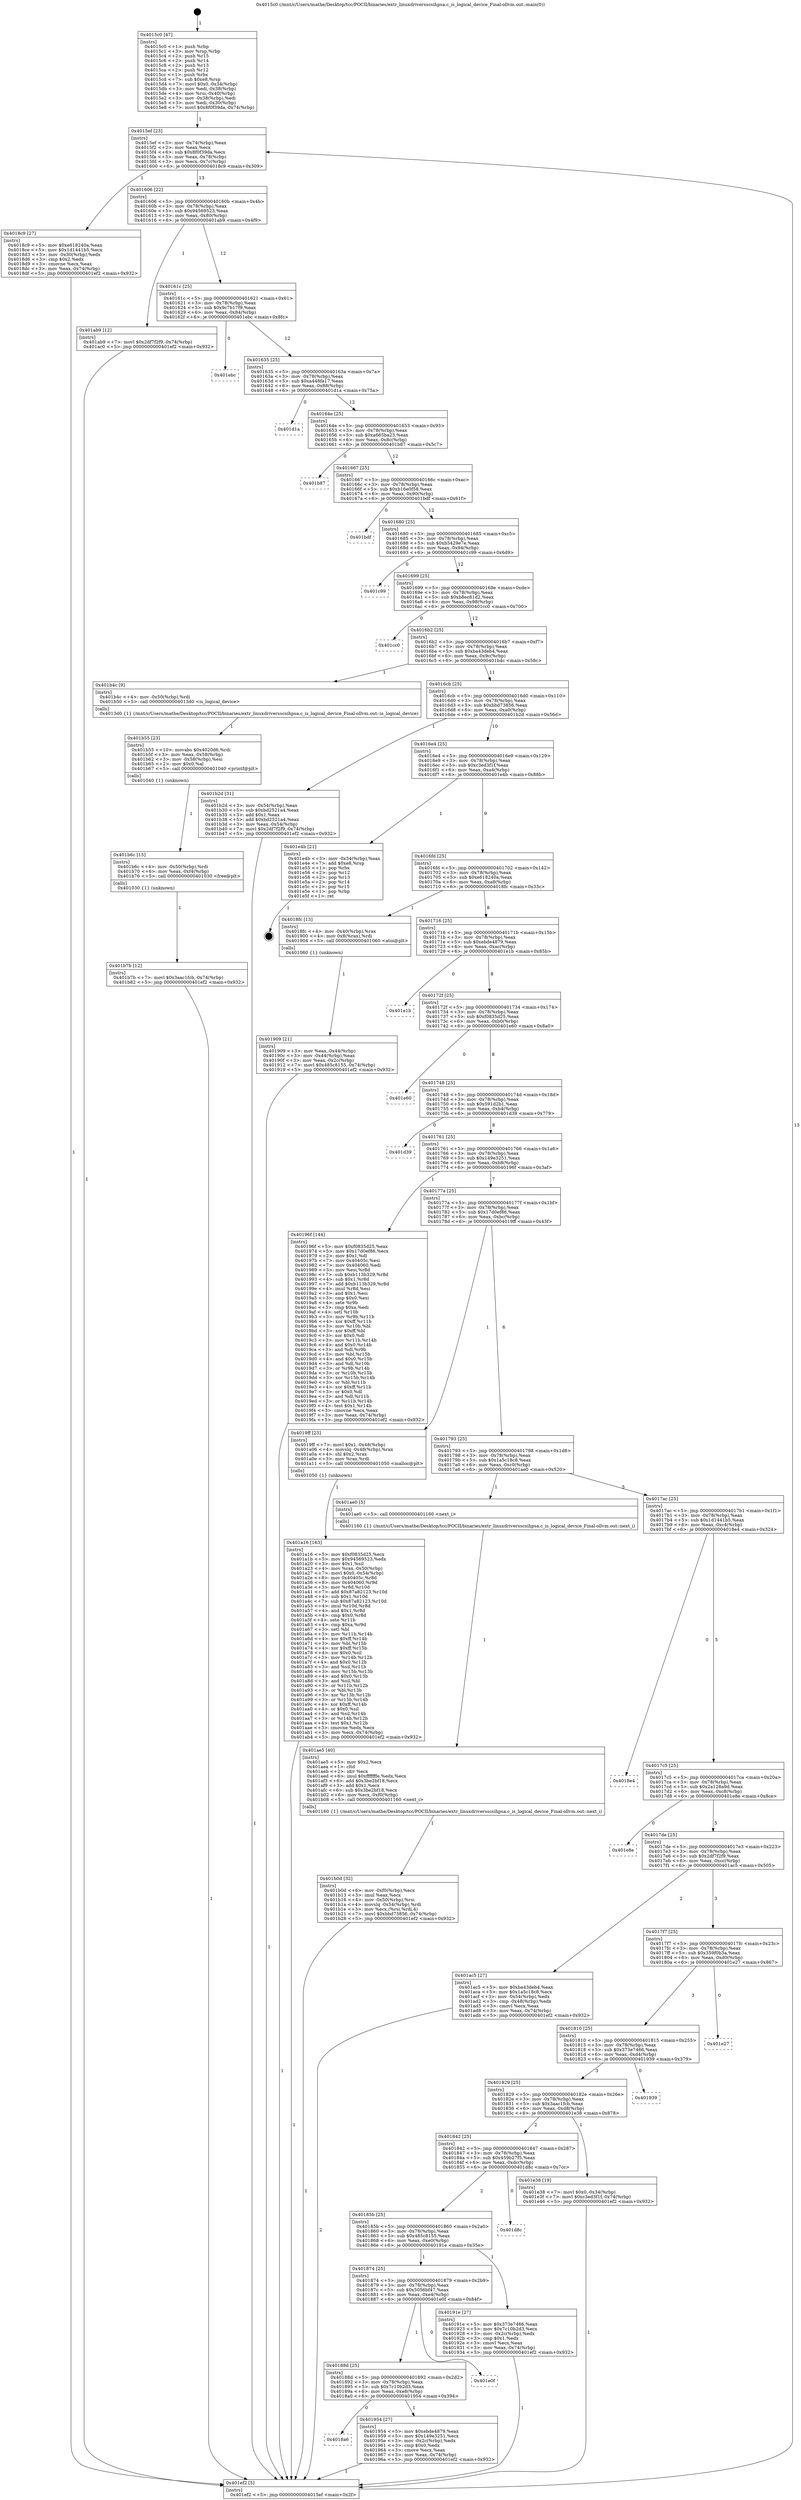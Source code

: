 digraph "0x4015c0" {
  label = "0x4015c0 (/mnt/c/Users/mathe/Desktop/tcc/POCII/binaries/extr_linuxdriversscsihpsa.c_is_logical_device_Final-ollvm.out::main(0))"
  labelloc = "t"
  node[shape=record]

  Entry [label="",width=0.3,height=0.3,shape=circle,fillcolor=black,style=filled]
  "0x4015ef" [label="{
     0x4015ef [23]\l
     | [instrs]\l
     &nbsp;&nbsp;0x4015ef \<+3\>: mov -0x74(%rbp),%eax\l
     &nbsp;&nbsp;0x4015f2 \<+2\>: mov %eax,%ecx\l
     &nbsp;&nbsp;0x4015f4 \<+6\>: sub $0x8f0f39da,%ecx\l
     &nbsp;&nbsp;0x4015fa \<+3\>: mov %eax,-0x78(%rbp)\l
     &nbsp;&nbsp;0x4015fd \<+3\>: mov %ecx,-0x7c(%rbp)\l
     &nbsp;&nbsp;0x401600 \<+6\>: je 00000000004018c9 \<main+0x309\>\l
  }"]
  "0x4018c9" [label="{
     0x4018c9 [27]\l
     | [instrs]\l
     &nbsp;&nbsp;0x4018c9 \<+5\>: mov $0xe618240a,%eax\l
     &nbsp;&nbsp;0x4018ce \<+5\>: mov $0x1d1441b5,%ecx\l
     &nbsp;&nbsp;0x4018d3 \<+3\>: mov -0x30(%rbp),%edx\l
     &nbsp;&nbsp;0x4018d6 \<+3\>: cmp $0x2,%edx\l
     &nbsp;&nbsp;0x4018d9 \<+3\>: cmovne %ecx,%eax\l
     &nbsp;&nbsp;0x4018dc \<+3\>: mov %eax,-0x74(%rbp)\l
     &nbsp;&nbsp;0x4018df \<+5\>: jmp 0000000000401ef2 \<main+0x932\>\l
  }"]
  "0x401606" [label="{
     0x401606 [22]\l
     | [instrs]\l
     &nbsp;&nbsp;0x401606 \<+5\>: jmp 000000000040160b \<main+0x4b\>\l
     &nbsp;&nbsp;0x40160b \<+3\>: mov -0x78(%rbp),%eax\l
     &nbsp;&nbsp;0x40160e \<+5\>: sub $0x94569523,%eax\l
     &nbsp;&nbsp;0x401613 \<+3\>: mov %eax,-0x80(%rbp)\l
     &nbsp;&nbsp;0x401616 \<+6\>: je 0000000000401ab9 \<main+0x4f9\>\l
  }"]
  "0x401ef2" [label="{
     0x401ef2 [5]\l
     | [instrs]\l
     &nbsp;&nbsp;0x401ef2 \<+5\>: jmp 00000000004015ef \<main+0x2f\>\l
  }"]
  "0x4015c0" [label="{
     0x4015c0 [47]\l
     | [instrs]\l
     &nbsp;&nbsp;0x4015c0 \<+1\>: push %rbp\l
     &nbsp;&nbsp;0x4015c1 \<+3\>: mov %rsp,%rbp\l
     &nbsp;&nbsp;0x4015c4 \<+2\>: push %r15\l
     &nbsp;&nbsp;0x4015c6 \<+2\>: push %r14\l
     &nbsp;&nbsp;0x4015c8 \<+2\>: push %r13\l
     &nbsp;&nbsp;0x4015ca \<+2\>: push %r12\l
     &nbsp;&nbsp;0x4015cc \<+1\>: push %rbx\l
     &nbsp;&nbsp;0x4015cd \<+7\>: sub $0xe8,%rsp\l
     &nbsp;&nbsp;0x4015d4 \<+7\>: movl $0x0,-0x34(%rbp)\l
     &nbsp;&nbsp;0x4015db \<+3\>: mov %edi,-0x38(%rbp)\l
     &nbsp;&nbsp;0x4015de \<+4\>: mov %rsi,-0x40(%rbp)\l
     &nbsp;&nbsp;0x4015e2 \<+3\>: mov -0x38(%rbp),%edi\l
     &nbsp;&nbsp;0x4015e5 \<+3\>: mov %edi,-0x30(%rbp)\l
     &nbsp;&nbsp;0x4015e8 \<+7\>: movl $0x8f0f39da,-0x74(%rbp)\l
  }"]
  Exit [label="",width=0.3,height=0.3,shape=circle,fillcolor=black,style=filled,peripheries=2]
  "0x401ab9" [label="{
     0x401ab9 [12]\l
     | [instrs]\l
     &nbsp;&nbsp;0x401ab9 \<+7\>: movl $0x2df7f2f9,-0x74(%rbp)\l
     &nbsp;&nbsp;0x401ac0 \<+5\>: jmp 0000000000401ef2 \<main+0x932\>\l
  }"]
  "0x40161c" [label="{
     0x40161c [25]\l
     | [instrs]\l
     &nbsp;&nbsp;0x40161c \<+5\>: jmp 0000000000401621 \<main+0x61\>\l
     &nbsp;&nbsp;0x401621 \<+3\>: mov -0x78(%rbp),%eax\l
     &nbsp;&nbsp;0x401624 \<+5\>: sub $0x9c7b17f9,%eax\l
     &nbsp;&nbsp;0x401629 \<+6\>: mov %eax,-0x84(%rbp)\l
     &nbsp;&nbsp;0x40162f \<+6\>: je 0000000000401ebc \<main+0x8fc\>\l
  }"]
  "0x401b7b" [label="{
     0x401b7b [12]\l
     | [instrs]\l
     &nbsp;&nbsp;0x401b7b \<+7\>: movl $0x3aac1fcb,-0x74(%rbp)\l
     &nbsp;&nbsp;0x401b82 \<+5\>: jmp 0000000000401ef2 \<main+0x932\>\l
  }"]
  "0x401ebc" [label="{
     0x401ebc\l
  }", style=dashed]
  "0x401635" [label="{
     0x401635 [25]\l
     | [instrs]\l
     &nbsp;&nbsp;0x401635 \<+5\>: jmp 000000000040163a \<main+0x7a\>\l
     &nbsp;&nbsp;0x40163a \<+3\>: mov -0x78(%rbp),%eax\l
     &nbsp;&nbsp;0x40163d \<+5\>: sub $0xa448fa17,%eax\l
     &nbsp;&nbsp;0x401642 \<+6\>: mov %eax,-0x88(%rbp)\l
     &nbsp;&nbsp;0x401648 \<+6\>: je 0000000000401d1a \<main+0x75a\>\l
  }"]
  "0x401b6c" [label="{
     0x401b6c [15]\l
     | [instrs]\l
     &nbsp;&nbsp;0x401b6c \<+4\>: mov -0x50(%rbp),%rdi\l
     &nbsp;&nbsp;0x401b70 \<+6\>: mov %eax,-0xf4(%rbp)\l
     &nbsp;&nbsp;0x401b76 \<+5\>: call 0000000000401030 \<free@plt\>\l
     | [calls]\l
     &nbsp;&nbsp;0x401030 \{1\} (unknown)\l
  }"]
  "0x401d1a" [label="{
     0x401d1a\l
  }", style=dashed]
  "0x40164e" [label="{
     0x40164e [25]\l
     | [instrs]\l
     &nbsp;&nbsp;0x40164e \<+5\>: jmp 0000000000401653 \<main+0x93\>\l
     &nbsp;&nbsp;0x401653 \<+3\>: mov -0x78(%rbp),%eax\l
     &nbsp;&nbsp;0x401656 \<+5\>: sub $0xa665ba23,%eax\l
     &nbsp;&nbsp;0x40165b \<+6\>: mov %eax,-0x8c(%rbp)\l
     &nbsp;&nbsp;0x401661 \<+6\>: je 0000000000401b87 \<main+0x5c7\>\l
  }"]
  "0x401b55" [label="{
     0x401b55 [23]\l
     | [instrs]\l
     &nbsp;&nbsp;0x401b55 \<+10\>: movabs $0x4020d6,%rdi\l
     &nbsp;&nbsp;0x401b5f \<+3\>: mov %eax,-0x58(%rbp)\l
     &nbsp;&nbsp;0x401b62 \<+3\>: mov -0x58(%rbp),%esi\l
     &nbsp;&nbsp;0x401b65 \<+2\>: mov $0x0,%al\l
     &nbsp;&nbsp;0x401b67 \<+5\>: call 0000000000401040 \<printf@plt\>\l
     | [calls]\l
     &nbsp;&nbsp;0x401040 \{1\} (unknown)\l
  }"]
  "0x401b87" [label="{
     0x401b87\l
  }", style=dashed]
  "0x401667" [label="{
     0x401667 [25]\l
     | [instrs]\l
     &nbsp;&nbsp;0x401667 \<+5\>: jmp 000000000040166c \<main+0xac\>\l
     &nbsp;&nbsp;0x40166c \<+3\>: mov -0x78(%rbp),%eax\l
     &nbsp;&nbsp;0x40166f \<+5\>: sub $0xb16e0f58,%eax\l
     &nbsp;&nbsp;0x401674 \<+6\>: mov %eax,-0x90(%rbp)\l
     &nbsp;&nbsp;0x40167a \<+6\>: je 0000000000401bdf \<main+0x61f\>\l
  }"]
  "0x401b0d" [label="{
     0x401b0d [32]\l
     | [instrs]\l
     &nbsp;&nbsp;0x401b0d \<+6\>: mov -0xf0(%rbp),%ecx\l
     &nbsp;&nbsp;0x401b13 \<+3\>: imul %eax,%ecx\l
     &nbsp;&nbsp;0x401b16 \<+4\>: mov -0x50(%rbp),%rsi\l
     &nbsp;&nbsp;0x401b1a \<+4\>: movslq -0x54(%rbp),%rdi\l
     &nbsp;&nbsp;0x401b1e \<+3\>: mov %ecx,(%rsi,%rdi,4)\l
     &nbsp;&nbsp;0x401b21 \<+7\>: movl $0xbbd73856,-0x74(%rbp)\l
     &nbsp;&nbsp;0x401b28 \<+5\>: jmp 0000000000401ef2 \<main+0x932\>\l
  }"]
  "0x401bdf" [label="{
     0x401bdf\l
  }", style=dashed]
  "0x401680" [label="{
     0x401680 [25]\l
     | [instrs]\l
     &nbsp;&nbsp;0x401680 \<+5\>: jmp 0000000000401685 \<main+0xc5\>\l
     &nbsp;&nbsp;0x401685 \<+3\>: mov -0x78(%rbp),%eax\l
     &nbsp;&nbsp;0x401688 \<+5\>: sub $0xb5429e7e,%eax\l
     &nbsp;&nbsp;0x40168d \<+6\>: mov %eax,-0x94(%rbp)\l
     &nbsp;&nbsp;0x401693 \<+6\>: je 0000000000401c99 \<main+0x6d9\>\l
  }"]
  "0x401ae5" [label="{
     0x401ae5 [40]\l
     | [instrs]\l
     &nbsp;&nbsp;0x401ae5 \<+5\>: mov $0x2,%ecx\l
     &nbsp;&nbsp;0x401aea \<+1\>: cltd\l
     &nbsp;&nbsp;0x401aeb \<+2\>: idiv %ecx\l
     &nbsp;&nbsp;0x401aed \<+6\>: imul $0xfffffffe,%edx,%ecx\l
     &nbsp;&nbsp;0x401af3 \<+6\>: add $0x3be2bf18,%ecx\l
     &nbsp;&nbsp;0x401af9 \<+3\>: add $0x1,%ecx\l
     &nbsp;&nbsp;0x401afc \<+6\>: sub $0x3be2bf18,%ecx\l
     &nbsp;&nbsp;0x401b02 \<+6\>: mov %ecx,-0xf0(%rbp)\l
     &nbsp;&nbsp;0x401b08 \<+5\>: call 0000000000401160 \<next_i\>\l
     | [calls]\l
     &nbsp;&nbsp;0x401160 \{1\} (/mnt/c/Users/mathe/Desktop/tcc/POCII/binaries/extr_linuxdriversscsihpsa.c_is_logical_device_Final-ollvm.out::next_i)\l
  }"]
  "0x401c99" [label="{
     0x401c99\l
  }", style=dashed]
  "0x401699" [label="{
     0x401699 [25]\l
     | [instrs]\l
     &nbsp;&nbsp;0x401699 \<+5\>: jmp 000000000040169e \<main+0xde\>\l
     &nbsp;&nbsp;0x40169e \<+3\>: mov -0x78(%rbp),%eax\l
     &nbsp;&nbsp;0x4016a1 \<+5\>: sub $0xb8ec81d2,%eax\l
     &nbsp;&nbsp;0x4016a6 \<+6\>: mov %eax,-0x98(%rbp)\l
     &nbsp;&nbsp;0x4016ac \<+6\>: je 0000000000401cc0 \<main+0x700\>\l
  }"]
  "0x401a16" [label="{
     0x401a16 [163]\l
     | [instrs]\l
     &nbsp;&nbsp;0x401a16 \<+5\>: mov $0xf0835d25,%ecx\l
     &nbsp;&nbsp;0x401a1b \<+5\>: mov $0x94569523,%edx\l
     &nbsp;&nbsp;0x401a20 \<+3\>: mov $0x1,%sil\l
     &nbsp;&nbsp;0x401a23 \<+4\>: mov %rax,-0x50(%rbp)\l
     &nbsp;&nbsp;0x401a27 \<+7\>: movl $0x0,-0x54(%rbp)\l
     &nbsp;&nbsp;0x401a2e \<+8\>: mov 0x40405c,%r8d\l
     &nbsp;&nbsp;0x401a36 \<+8\>: mov 0x404060,%r9d\l
     &nbsp;&nbsp;0x401a3e \<+3\>: mov %r8d,%r10d\l
     &nbsp;&nbsp;0x401a41 \<+7\>: add $0x87a82123,%r10d\l
     &nbsp;&nbsp;0x401a48 \<+4\>: sub $0x1,%r10d\l
     &nbsp;&nbsp;0x401a4c \<+7\>: sub $0x87a82123,%r10d\l
     &nbsp;&nbsp;0x401a53 \<+4\>: imul %r10d,%r8d\l
     &nbsp;&nbsp;0x401a57 \<+4\>: and $0x1,%r8d\l
     &nbsp;&nbsp;0x401a5b \<+4\>: cmp $0x0,%r8d\l
     &nbsp;&nbsp;0x401a5f \<+4\>: sete %r11b\l
     &nbsp;&nbsp;0x401a63 \<+4\>: cmp $0xa,%r9d\l
     &nbsp;&nbsp;0x401a67 \<+3\>: setl %bl\l
     &nbsp;&nbsp;0x401a6a \<+3\>: mov %r11b,%r14b\l
     &nbsp;&nbsp;0x401a6d \<+4\>: xor $0xff,%r14b\l
     &nbsp;&nbsp;0x401a71 \<+3\>: mov %bl,%r15b\l
     &nbsp;&nbsp;0x401a74 \<+4\>: xor $0xff,%r15b\l
     &nbsp;&nbsp;0x401a78 \<+4\>: xor $0x0,%sil\l
     &nbsp;&nbsp;0x401a7c \<+3\>: mov %r14b,%r12b\l
     &nbsp;&nbsp;0x401a7f \<+4\>: and $0x0,%r12b\l
     &nbsp;&nbsp;0x401a83 \<+3\>: and %sil,%r11b\l
     &nbsp;&nbsp;0x401a86 \<+3\>: mov %r15b,%r13b\l
     &nbsp;&nbsp;0x401a89 \<+4\>: and $0x0,%r13b\l
     &nbsp;&nbsp;0x401a8d \<+3\>: and %sil,%bl\l
     &nbsp;&nbsp;0x401a90 \<+3\>: or %r11b,%r12b\l
     &nbsp;&nbsp;0x401a93 \<+3\>: or %bl,%r13b\l
     &nbsp;&nbsp;0x401a96 \<+3\>: xor %r13b,%r12b\l
     &nbsp;&nbsp;0x401a99 \<+3\>: or %r15b,%r14b\l
     &nbsp;&nbsp;0x401a9c \<+4\>: xor $0xff,%r14b\l
     &nbsp;&nbsp;0x401aa0 \<+4\>: or $0x0,%sil\l
     &nbsp;&nbsp;0x401aa4 \<+3\>: and %sil,%r14b\l
     &nbsp;&nbsp;0x401aa7 \<+3\>: or %r14b,%r12b\l
     &nbsp;&nbsp;0x401aaa \<+4\>: test $0x1,%r12b\l
     &nbsp;&nbsp;0x401aae \<+3\>: cmovne %edx,%ecx\l
     &nbsp;&nbsp;0x401ab1 \<+3\>: mov %ecx,-0x74(%rbp)\l
     &nbsp;&nbsp;0x401ab4 \<+5\>: jmp 0000000000401ef2 \<main+0x932\>\l
  }"]
  "0x401cc0" [label="{
     0x401cc0\l
  }", style=dashed]
  "0x4016b2" [label="{
     0x4016b2 [25]\l
     | [instrs]\l
     &nbsp;&nbsp;0x4016b2 \<+5\>: jmp 00000000004016b7 \<main+0xf7\>\l
     &nbsp;&nbsp;0x4016b7 \<+3\>: mov -0x78(%rbp),%eax\l
     &nbsp;&nbsp;0x4016ba \<+5\>: sub $0xba43deb4,%eax\l
     &nbsp;&nbsp;0x4016bf \<+6\>: mov %eax,-0x9c(%rbp)\l
     &nbsp;&nbsp;0x4016c5 \<+6\>: je 0000000000401b4c \<main+0x58c\>\l
  }"]
  "0x4018a6" [label="{
     0x4018a6\l
  }", style=dashed]
  "0x401b4c" [label="{
     0x401b4c [9]\l
     | [instrs]\l
     &nbsp;&nbsp;0x401b4c \<+4\>: mov -0x50(%rbp),%rdi\l
     &nbsp;&nbsp;0x401b50 \<+5\>: call 00000000004013d0 \<is_logical_device\>\l
     | [calls]\l
     &nbsp;&nbsp;0x4013d0 \{1\} (/mnt/c/Users/mathe/Desktop/tcc/POCII/binaries/extr_linuxdriversscsihpsa.c_is_logical_device_Final-ollvm.out::is_logical_device)\l
  }"]
  "0x4016cb" [label="{
     0x4016cb [25]\l
     | [instrs]\l
     &nbsp;&nbsp;0x4016cb \<+5\>: jmp 00000000004016d0 \<main+0x110\>\l
     &nbsp;&nbsp;0x4016d0 \<+3\>: mov -0x78(%rbp),%eax\l
     &nbsp;&nbsp;0x4016d3 \<+5\>: sub $0xbbd73856,%eax\l
     &nbsp;&nbsp;0x4016d8 \<+6\>: mov %eax,-0xa0(%rbp)\l
     &nbsp;&nbsp;0x4016de \<+6\>: je 0000000000401b2d \<main+0x56d\>\l
  }"]
  "0x401954" [label="{
     0x401954 [27]\l
     | [instrs]\l
     &nbsp;&nbsp;0x401954 \<+5\>: mov $0xebde4879,%eax\l
     &nbsp;&nbsp;0x401959 \<+5\>: mov $0x149e3251,%ecx\l
     &nbsp;&nbsp;0x40195e \<+3\>: mov -0x2c(%rbp),%edx\l
     &nbsp;&nbsp;0x401961 \<+3\>: cmp $0x0,%edx\l
     &nbsp;&nbsp;0x401964 \<+3\>: cmove %ecx,%eax\l
     &nbsp;&nbsp;0x401967 \<+3\>: mov %eax,-0x74(%rbp)\l
     &nbsp;&nbsp;0x40196a \<+5\>: jmp 0000000000401ef2 \<main+0x932\>\l
  }"]
  "0x401b2d" [label="{
     0x401b2d [31]\l
     | [instrs]\l
     &nbsp;&nbsp;0x401b2d \<+3\>: mov -0x54(%rbp),%eax\l
     &nbsp;&nbsp;0x401b30 \<+5\>: sub $0xbd2521a4,%eax\l
     &nbsp;&nbsp;0x401b35 \<+3\>: add $0x1,%eax\l
     &nbsp;&nbsp;0x401b38 \<+5\>: add $0xbd2521a4,%eax\l
     &nbsp;&nbsp;0x401b3d \<+3\>: mov %eax,-0x54(%rbp)\l
     &nbsp;&nbsp;0x401b40 \<+7\>: movl $0x2df7f2f9,-0x74(%rbp)\l
     &nbsp;&nbsp;0x401b47 \<+5\>: jmp 0000000000401ef2 \<main+0x932\>\l
  }"]
  "0x4016e4" [label="{
     0x4016e4 [25]\l
     | [instrs]\l
     &nbsp;&nbsp;0x4016e4 \<+5\>: jmp 00000000004016e9 \<main+0x129\>\l
     &nbsp;&nbsp;0x4016e9 \<+3\>: mov -0x78(%rbp),%eax\l
     &nbsp;&nbsp;0x4016ec \<+5\>: sub $0xc3ed3f1f,%eax\l
     &nbsp;&nbsp;0x4016f1 \<+6\>: mov %eax,-0xa4(%rbp)\l
     &nbsp;&nbsp;0x4016f7 \<+6\>: je 0000000000401e4b \<main+0x88b\>\l
  }"]
  "0x40188d" [label="{
     0x40188d [25]\l
     | [instrs]\l
     &nbsp;&nbsp;0x40188d \<+5\>: jmp 0000000000401892 \<main+0x2d2\>\l
     &nbsp;&nbsp;0x401892 \<+3\>: mov -0x78(%rbp),%eax\l
     &nbsp;&nbsp;0x401895 \<+5\>: sub $0x7c10b2d3,%eax\l
     &nbsp;&nbsp;0x40189a \<+6\>: mov %eax,-0xe8(%rbp)\l
     &nbsp;&nbsp;0x4018a0 \<+6\>: je 0000000000401954 \<main+0x394\>\l
  }"]
  "0x401e4b" [label="{
     0x401e4b [21]\l
     | [instrs]\l
     &nbsp;&nbsp;0x401e4b \<+3\>: mov -0x34(%rbp),%eax\l
     &nbsp;&nbsp;0x401e4e \<+7\>: add $0xe8,%rsp\l
     &nbsp;&nbsp;0x401e55 \<+1\>: pop %rbx\l
     &nbsp;&nbsp;0x401e56 \<+2\>: pop %r12\l
     &nbsp;&nbsp;0x401e58 \<+2\>: pop %r13\l
     &nbsp;&nbsp;0x401e5a \<+2\>: pop %r14\l
     &nbsp;&nbsp;0x401e5c \<+2\>: pop %r15\l
     &nbsp;&nbsp;0x401e5e \<+1\>: pop %rbp\l
     &nbsp;&nbsp;0x401e5f \<+1\>: ret\l
  }"]
  "0x4016fd" [label="{
     0x4016fd [25]\l
     | [instrs]\l
     &nbsp;&nbsp;0x4016fd \<+5\>: jmp 0000000000401702 \<main+0x142\>\l
     &nbsp;&nbsp;0x401702 \<+3\>: mov -0x78(%rbp),%eax\l
     &nbsp;&nbsp;0x401705 \<+5\>: sub $0xe618240a,%eax\l
     &nbsp;&nbsp;0x40170a \<+6\>: mov %eax,-0xa8(%rbp)\l
     &nbsp;&nbsp;0x401710 \<+6\>: je 00000000004018fc \<main+0x33c\>\l
  }"]
  "0x401e0f" [label="{
     0x401e0f\l
  }", style=dashed]
  "0x4018fc" [label="{
     0x4018fc [13]\l
     | [instrs]\l
     &nbsp;&nbsp;0x4018fc \<+4\>: mov -0x40(%rbp),%rax\l
     &nbsp;&nbsp;0x401900 \<+4\>: mov 0x8(%rax),%rdi\l
     &nbsp;&nbsp;0x401904 \<+5\>: call 0000000000401060 \<atoi@plt\>\l
     | [calls]\l
     &nbsp;&nbsp;0x401060 \{1\} (unknown)\l
  }"]
  "0x401716" [label="{
     0x401716 [25]\l
     | [instrs]\l
     &nbsp;&nbsp;0x401716 \<+5\>: jmp 000000000040171b \<main+0x15b\>\l
     &nbsp;&nbsp;0x40171b \<+3\>: mov -0x78(%rbp),%eax\l
     &nbsp;&nbsp;0x40171e \<+5\>: sub $0xebde4879,%eax\l
     &nbsp;&nbsp;0x401723 \<+6\>: mov %eax,-0xac(%rbp)\l
     &nbsp;&nbsp;0x401729 \<+6\>: je 0000000000401e1b \<main+0x85b\>\l
  }"]
  "0x401909" [label="{
     0x401909 [21]\l
     | [instrs]\l
     &nbsp;&nbsp;0x401909 \<+3\>: mov %eax,-0x44(%rbp)\l
     &nbsp;&nbsp;0x40190c \<+3\>: mov -0x44(%rbp),%eax\l
     &nbsp;&nbsp;0x40190f \<+3\>: mov %eax,-0x2c(%rbp)\l
     &nbsp;&nbsp;0x401912 \<+7\>: movl $0x485c8155,-0x74(%rbp)\l
     &nbsp;&nbsp;0x401919 \<+5\>: jmp 0000000000401ef2 \<main+0x932\>\l
  }"]
  "0x401874" [label="{
     0x401874 [25]\l
     | [instrs]\l
     &nbsp;&nbsp;0x401874 \<+5\>: jmp 0000000000401879 \<main+0x2b9\>\l
     &nbsp;&nbsp;0x401879 \<+3\>: mov -0x78(%rbp),%eax\l
     &nbsp;&nbsp;0x40187c \<+5\>: sub $0x5056bf47,%eax\l
     &nbsp;&nbsp;0x401881 \<+6\>: mov %eax,-0xe4(%rbp)\l
     &nbsp;&nbsp;0x401887 \<+6\>: je 0000000000401e0f \<main+0x84f\>\l
  }"]
  "0x401e1b" [label="{
     0x401e1b\l
  }", style=dashed]
  "0x40172f" [label="{
     0x40172f [25]\l
     | [instrs]\l
     &nbsp;&nbsp;0x40172f \<+5\>: jmp 0000000000401734 \<main+0x174\>\l
     &nbsp;&nbsp;0x401734 \<+3\>: mov -0x78(%rbp),%eax\l
     &nbsp;&nbsp;0x401737 \<+5\>: sub $0xf0835d25,%eax\l
     &nbsp;&nbsp;0x40173c \<+6\>: mov %eax,-0xb0(%rbp)\l
     &nbsp;&nbsp;0x401742 \<+6\>: je 0000000000401e60 \<main+0x8a0\>\l
  }"]
  "0x40191e" [label="{
     0x40191e [27]\l
     | [instrs]\l
     &nbsp;&nbsp;0x40191e \<+5\>: mov $0x373e7466,%eax\l
     &nbsp;&nbsp;0x401923 \<+5\>: mov $0x7c10b2d3,%ecx\l
     &nbsp;&nbsp;0x401928 \<+3\>: mov -0x2c(%rbp),%edx\l
     &nbsp;&nbsp;0x40192b \<+3\>: cmp $0x1,%edx\l
     &nbsp;&nbsp;0x40192e \<+3\>: cmovl %ecx,%eax\l
     &nbsp;&nbsp;0x401931 \<+3\>: mov %eax,-0x74(%rbp)\l
     &nbsp;&nbsp;0x401934 \<+5\>: jmp 0000000000401ef2 \<main+0x932\>\l
  }"]
  "0x401e60" [label="{
     0x401e60\l
  }", style=dashed]
  "0x401748" [label="{
     0x401748 [25]\l
     | [instrs]\l
     &nbsp;&nbsp;0x401748 \<+5\>: jmp 000000000040174d \<main+0x18d\>\l
     &nbsp;&nbsp;0x40174d \<+3\>: mov -0x78(%rbp),%eax\l
     &nbsp;&nbsp;0x401750 \<+5\>: sub $0x591d2b1,%eax\l
     &nbsp;&nbsp;0x401755 \<+6\>: mov %eax,-0xb4(%rbp)\l
     &nbsp;&nbsp;0x40175b \<+6\>: je 0000000000401d39 \<main+0x779\>\l
  }"]
  "0x40185b" [label="{
     0x40185b [25]\l
     | [instrs]\l
     &nbsp;&nbsp;0x40185b \<+5\>: jmp 0000000000401860 \<main+0x2a0\>\l
     &nbsp;&nbsp;0x401860 \<+3\>: mov -0x78(%rbp),%eax\l
     &nbsp;&nbsp;0x401863 \<+5\>: sub $0x485c8155,%eax\l
     &nbsp;&nbsp;0x401868 \<+6\>: mov %eax,-0xe0(%rbp)\l
     &nbsp;&nbsp;0x40186e \<+6\>: je 000000000040191e \<main+0x35e\>\l
  }"]
  "0x401d39" [label="{
     0x401d39\l
  }", style=dashed]
  "0x401761" [label="{
     0x401761 [25]\l
     | [instrs]\l
     &nbsp;&nbsp;0x401761 \<+5\>: jmp 0000000000401766 \<main+0x1a6\>\l
     &nbsp;&nbsp;0x401766 \<+3\>: mov -0x78(%rbp),%eax\l
     &nbsp;&nbsp;0x401769 \<+5\>: sub $0x149e3251,%eax\l
     &nbsp;&nbsp;0x40176e \<+6\>: mov %eax,-0xb8(%rbp)\l
     &nbsp;&nbsp;0x401774 \<+6\>: je 000000000040196f \<main+0x3af\>\l
  }"]
  "0x401d8c" [label="{
     0x401d8c\l
  }", style=dashed]
  "0x40196f" [label="{
     0x40196f [144]\l
     | [instrs]\l
     &nbsp;&nbsp;0x40196f \<+5\>: mov $0xf0835d25,%eax\l
     &nbsp;&nbsp;0x401974 \<+5\>: mov $0x17d0ef86,%ecx\l
     &nbsp;&nbsp;0x401979 \<+2\>: mov $0x1,%dl\l
     &nbsp;&nbsp;0x40197b \<+7\>: mov 0x40405c,%esi\l
     &nbsp;&nbsp;0x401982 \<+7\>: mov 0x404060,%edi\l
     &nbsp;&nbsp;0x401989 \<+3\>: mov %esi,%r8d\l
     &nbsp;&nbsp;0x40198c \<+7\>: sub $0xb113b329,%r8d\l
     &nbsp;&nbsp;0x401993 \<+4\>: sub $0x1,%r8d\l
     &nbsp;&nbsp;0x401997 \<+7\>: add $0xb113b329,%r8d\l
     &nbsp;&nbsp;0x40199e \<+4\>: imul %r8d,%esi\l
     &nbsp;&nbsp;0x4019a2 \<+3\>: and $0x1,%esi\l
     &nbsp;&nbsp;0x4019a5 \<+3\>: cmp $0x0,%esi\l
     &nbsp;&nbsp;0x4019a8 \<+4\>: sete %r9b\l
     &nbsp;&nbsp;0x4019ac \<+3\>: cmp $0xa,%edi\l
     &nbsp;&nbsp;0x4019af \<+4\>: setl %r10b\l
     &nbsp;&nbsp;0x4019b3 \<+3\>: mov %r9b,%r11b\l
     &nbsp;&nbsp;0x4019b6 \<+4\>: xor $0xff,%r11b\l
     &nbsp;&nbsp;0x4019ba \<+3\>: mov %r10b,%bl\l
     &nbsp;&nbsp;0x4019bd \<+3\>: xor $0xff,%bl\l
     &nbsp;&nbsp;0x4019c0 \<+3\>: xor $0x0,%dl\l
     &nbsp;&nbsp;0x4019c3 \<+3\>: mov %r11b,%r14b\l
     &nbsp;&nbsp;0x4019c6 \<+4\>: and $0x0,%r14b\l
     &nbsp;&nbsp;0x4019ca \<+3\>: and %dl,%r9b\l
     &nbsp;&nbsp;0x4019cd \<+3\>: mov %bl,%r15b\l
     &nbsp;&nbsp;0x4019d0 \<+4\>: and $0x0,%r15b\l
     &nbsp;&nbsp;0x4019d4 \<+3\>: and %dl,%r10b\l
     &nbsp;&nbsp;0x4019d7 \<+3\>: or %r9b,%r14b\l
     &nbsp;&nbsp;0x4019da \<+3\>: or %r10b,%r15b\l
     &nbsp;&nbsp;0x4019dd \<+3\>: xor %r15b,%r14b\l
     &nbsp;&nbsp;0x4019e0 \<+3\>: or %bl,%r11b\l
     &nbsp;&nbsp;0x4019e3 \<+4\>: xor $0xff,%r11b\l
     &nbsp;&nbsp;0x4019e7 \<+3\>: or $0x0,%dl\l
     &nbsp;&nbsp;0x4019ea \<+3\>: and %dl,%r11b\l
     &nbsp;&nbsp;0x4019ed \<+3\>: or %r11b,%r14b\l
     &nbsp;&nbsp;0x4019f0 \<+4\>: test $0x1,%r14b\l
     &nbsp;&nbsp;0x4019f4 \<+3\>: cmovne %ecx,%eax\l
     &nbsp;&nbsp;0x4019f7 \<+3\>: mov %eax,-0x74(%rbp)\l
     &nbsp;&nbsp;0x4019fa \<+5\>: jmp 0000000000401ef2 \<main+0x932\>\l
  }"]
  "0x40177a" [label="{
     0x40177a [25]\l
     | [instrs]\l
     &nbsp;&nbsp;0x40177a \<+5\>: jmp 000000000040177f \<main+0x1bf\>\l
     &nbsp;&nbsp;0x40177f \<+3\>: mov -0x78(%rbp),%eax\l
     &nbsp;&nbsp;0x401782 \<+5\>: sub $0x17d0ef86,%eax\l
     &nbsp;&nbsp;0x401787 \<+6\>: mov %eax,-0xbc(%rbp)\l
     &nbsp;&nbsp;0x40178d \<+6\>: je 00000000004019ff \<main+0x43f\>\l
  }"]
  "0x401842" [label="{
     0x401842 [25]\l
     | [instrs]\l
     &nbsp;&nbsp;0x401842 \<+5\>: jmp 0000000000401847 \<main+0x287\>\l
     &nbsp;&nbsp;0x401847 \<+3\>: mov -0x78(%rbp),%eax\l
     &nbsp;&nbsp;0x40184a \<+5\>: sub $0x459b27f5,%eax\l
     &nbsp;&nbsp;0x40184f \<+6\>: mov %eax,-0xdc(%rbp)\l
     &nbsp;&nbsp;0x401855 \<+6\>: je 0000000000401d8c \<main+0x7cc\>\l
  }"]
  "0x4019ff" [label="{
     0x4019ff [23]\l
     | [instrs]\l
     &nbsp;&nbsp;0x4019ff \<+7\>: movl $0x1,-0x48(%rbp)\l
     &nbsp;&nbsp;0x401a06 \<+4\>: movslq -0x48(%rbp),%rax\l
     &nbsp;&nbsp;0x401a0a \<+4\>: shl $0x2,%rax\l
     &nbsp;&nbsp;0x401a0e \<+3\>: mov %rax,%rdi\l
     &nbsp;&nbsp;0x401a11 \<+5\>: call 0000000000401050 \<malloc@plt\>\l
     | [calls]\l
     &nbsp;&nbsp;0x401050 \{1\} (unknown)\l
  }"]
  "0x401793" [label="{
     0x401793 [25]\l
     | [instrs]\l
     &nbsp;&nbsp;0x401793 \<+5\>: jmp 0000000000401798 \<main+0x1d8\>\l
     &nbsp;&nbsp;0x401798 \<+3\>: mov -0x78(%rbp),%eax\l
     &nbsp;&nbsp;0x40179b \<+5\>: sub $0x1a5c18c8,%eax\l
     &nbsp;&nbsp;0x4017a0 \<+6\>: mov %eax,-0xc0(%rbp)\l
     &nbsp;&nbsp;0x4017a6 \<+6\>: je 0000000000401ae0 \<main+0x520\>\l
  }"]
  "0x401e38" [label="{
     0x401e38 [19]\l
     | [instrs]\l
     &nbsp;&nbsp;0x401e38 \<+7\>: movl $0x0,-0x34(%rbp)\l
     &nbsp;&nbsp;0x401e3f \<+7\>: movl $0xc3ed3f1f,-0x74(%rbp)\l
     &nbsp;&nbsp;0x401e46 \<+5\>: jmp 0000000000401ef2 \<main+0x932\>\l
  }"]
  "0x401ae0" [label="{
     0x401ae0 [5]\l
     | [instrs]\l
     &nbsp;&nbsp;0x401ae0 \<+5\>: call 0000000000401160 \<next_i\>\l
     | [calls]\l
     &nbsp;&nbsp;0x401160 \{1\} (/mnt/c/Users/mathe/Desktop/tcc/POCII/binaries/extr_linuxdriversscsihpsa.c_is_logical_device_Final-ollvm.out::next_i)\l
  }"]
  "0x4017ac" [label="{
     0x4017ac [25]\l
     | [instrs]\l
     &nbsp;&nbsp;0x4017ac \<+5\>: jmp 00000000004017b1 \<main+0x1f1\>\l
     &nbsp;&nbsp;0x4017b1 \<+3\>: mov -0x78(%rbp),%eax\l
     &nbsp;&nbsp;0x4017b4 \<+5\>: sub $0x1d1441b5,%eax\l
     &nbsp;&nbsp;0x4017b9 \<+6\>: mov %eax,-0xc4(%rbp)\l
     &nbsp;&nbsp;0x4017bf \<+6\>: je 00000000004018e4 \<main+0x324\>\l
  }"]
  "0x401829" [label="{
     0x401829 [25]\l
     | [instrs]\l
     &nbsp;&nbsp;0x401829 \<+5\>: jmp 000000000040182e \<main+0x26e\>\l
     &nbsp;&nbsp;0x40182e \<+3\>: mov -0x78(%rbp),%eax\l
     &nbsp;&nbsp;0x401831 \<+5\>: sub $0x3aac1fcb,%eax\l
     &nbsp;&nbsp;0x401836 \<+6\>: mov %eax,-0xd8(%rbp)\l
     &nbsp;&nbsp;0x40183c \<+6\>: je 0000000000401e38 \<main+0x878\>\l
  }"]
  "0x4018e4" [label="{
     0x4018e4\l
  }", style=dashed]
  "0x4017c5" [label="{
     0x4017c5 [25]\l
     | [instrs]\l
     &nbsp;&nbsp;0x4017c5 \<+5\>: jmp 00000000004017ca \<main+0x20a\>\l
     &nbsp;&nbsp;0x4017ca \<+3\>: mov -0x78(%rbp),%eax\l
     &nbsp;&nbsp;0x4017cd \<+5\>: sub $0x2a128a9d,%eax\l
     &nbsp;&nbsp;0x4017d2 \<+6\>: mov %eax,-0xc8(%rbp)\l
     &nbsp;&nbsp;0x4017d8 \<+6\>: je 0000000000401e8e \<main+0x8ce\>\l
  }"]
  "0x401939" [label="{
     0x401939\l
  }", style=dashed]
  "0x401e8e" [label="{
     0x401e8e\l
  }", style=dashed]
  "0x4017de" [label="{
     0x4017de [25]\l
     | [instrs]\l
     &nbsp;&nbsp;0x4017de \<+5\>: jmp 00000000004017e3 \<main+0x223\>\l
     &nbsp;&nbsp;0x4017e3 \<+3\>: mov -0x78(%rbp),%eax\l
     &nbsp;&nbsp;0x4017e6 \<+5\>: sub $0x2df7f2f9,%eax\l
     &nbsp;&nbsp;0x4017eb \<+6\>: mov %eax,-0xcc(%rbp)\l
     &nbsp;&nbsp;0x4017f1 \<+6\>: je 0000000000401ac5 \<main+0x505\>\l
  }"]
  "0x401810" [label="{
     0x401810 [25]\l
     | [instrs]\l
     &nbsp;&nbsp;0x401810 \<+5\>: jmp 0000000000401815 \<main+0x255\>\l
     &nbsp;&nbsp;0x401815 \<+3\>: mov -0x78(%rbp),%eax\l
     &nbsp;&nbsp;0x401818 \<+5\>: sub $0x373e7466,%eax\l
     &nbsp;&nbsp;0x40181d \<+6\>: mov %eax,-0xd4(%rbp)\l
     &nbsp;&nbsp;0x401823 \<+6\>: je 0000000000401939 \<main+0x379\>\l
  }"]
  "0x401ac5" [label="{
     0x401ac5 [27]\l
     | [instrs]\l
     &nbsp;&nbsp;0x401ac5 \<+5\>: mov $0xba43deb4,%eax\l
     &nbsp;&nbsp;0x401aca \<+5\>: mov $0x1a5c18c8,%ecx\l
     &nbsp;&nbsp;0x401acf \<+3\>: mov -0x54(%rbp),%edx\l
     &nbsp;&nbsp;0x401ad2 \<+3\>: cmp -0x48(%rbp),%edx\l
     &nbsp;&nbsp;0x401ad5 \<+3\>: cmovl %ecx,%eax\l
     &nbsp;&nbsp;0x401ad8 \<+3\>: mov %eax,-0x74(%rbp)\l
     &nbsp;&nbsp;0x401adb \<+5\>: jmp 0000000000401ef2 \<main+0x932\>\l
  }"]
  "0x4017f7" [label="{
     0x4017f7 [25]\l
     | [instrs]\l
     &nbsp;&nbsp;0x4017f7 \<+5\>: jmp 00000000004017fc \<main+0x23c\>\l
     &nbsp;&nbsp;0x4017fc \<+3\>: mov -0x78(%rbp),%eax\l
     &nbsp;&nbsp;0x4017ff \<+5\>: sub $0x359f0b3a,%eax\l
     &nbsp;&nbsp;0x401804 \<+6\>: mov %eax,-0xd0(%rbp)\l
     &nbsp;&nbsp;0x40180a \<+6\>: je 0000000000401e27 \<main+0x867\>\l
  }"]
  "0x401e27" [label="{
     0x401e27\l
  }", style=dashed]
  Entry -> "0x4015c0" [label=" 1"]
  "0x4015ef" -> "0x4018c9" [label=" 1"]
  "0x4015ef" -> "0x401606" [label=" 13"]
  "0x4018c9" -> "0x401ef2" [label=" 1"]
  "0x4015c0" -> "0x4015ef" [label=" 1"]
  "0x401ef2" -> "0x4015ef" [label=" 13"]
  "0x401e4b" -> Exit [label=" 1"]
  "0x401606" -> "0x401ab9" [label=" 1"]
  "0x401606" -> "0x40161c" [label=" 12"]
  "0x401e38" -> "0x401ef2" [label=" 1"]
  "0x40161c" -> "0x401ebc" [label=" 0"]
  "0x40161c" -> "0x401635" [label=" 12"]
  "0x401b7b" -> "0x401ef2" [label=" 1"]
  "0x401635" -> "0x401d1a" [label=" 0"]
  "0x401635" -> "0x40164e" [label=" 12"]
  "0x401b6c" -> "0x401b7b" [label=" 1"]
  "0x40164e" -> "0x401b87" [label=" 0"]
  "0x40164e" -> "0x401667" [label=" 12"]
  "0x401b55" -> "0x401b6c" [label=" 1"]
  "0x401667" -> "0x401bdf" [label=" 0"]
  "0x401667" -> "0x401680" [label=" 12"]
  "0x401b4c" -> "0x401b55" [label=" 1"]
  "0x401680" -> "0x401c99" [label=" 0"]
  "0x401680" -> "0x401699" [label=" 12"]
  "0x401b2d" -> "0x401ef2" [label=" 1"]
  "0x401699" -> "0x401cc0" [label=" 0"]
  "0x401699" -> "0x4016b2" [label=" 12"]
  "0x401b0d" -> "0x401ef2" [label=" 1"]
  "0x4016b2" -> "0x401b4c" [label=" 1"]
  "0x4016b2" -> "0x4016cb" [label=" 11"]
  "0x401ae5" -> "0x401b0d" [label=" 1"]
  "0x4016cb" -> "0x401b2d" [label=" 1"]
  "0x4016cb" -> "0x4016e4" [label=" 10"]
  "0x401ae0" -> "0x401ae5" [label=" 1"]
  "0x4016e4" -> "0x401e4b" [label=" 1"]
  "0x4016e4" -> "0x4016fd" [label=" 9"]
  "0x401ab9" -> "0x401ef2" [label=" 1"]
  "0x4016fd" -> "0x4018fc" [label=" 1"]
  "0x4016fd" -> "0x401716" [label=" 8"]
  "0x4018fc" -> "0x401909" [label=" 1"]
  "0x401909" -> "0x401ef2" [label=" 1"]
  "0x401a16" -> "0x401ef2" [label=" 1"]
  "0x401716" -> "0x401e1b" [label=" 0"]
  "0x401716" -> "0x40172f" [label=" 8"]
  "0x40196f" -> "0x401ef2" [label=" 1"]
  "0x40172f" -> "0x401e60" [label=" 0"]
  "0x40172f" -> "0x401748" [label=" 8"]
  "0x401954" -> "0x401ef2" [label=" 1"]
  "0x401748" -> "0x401d39" [label=" 0"]
  "0x401748" -> "0x401761" [label=" 8"]
  "0x40188d" -> "0x401954" [label=" 1"]
  "0x401761" -> "0x40196f" [label=" 1"]
  "0x401761" -> "0x40177a" [label=" 7"]
  "0x401ac5" -> "0x401ef2" [label=" 2"]
  "0x40177a" -> "0x4019ff" [label=" 1"]
  "0x40177a" -> "0x401793" [label=" 6"]
  "0x401874" -> "0x401e0f" [label=" 0"]
  "0x401793" -> "0x401ae0" [label=" 1"]
  "0x401793" -> "0x4017ac" [label=" 5"]
  "0x4019ff" -> "0x401a16" [label=" 1"]
  "0x4017ac" -> "0x4018e4" [label=" 0"]
  "0x4017ac" -> "0x4017c5" [label=" 5"]
  "0x40185b" -> "0x401874" [label=" 1"]
  "0x4017c5" -> "0x401e8e" [label=" 0"]
  "0x4017c5" -> "0x4017de" [label=" 5"]
  "0x40185b" -> "0x40191e" [label=" 1"]
  "0x4017de" -> "0x401ac5" [label=" 2"]
  "0x4017de" -> "0x4017f7" [label=" 3"]
  "0x401842" -> "0x40185b" [label=" 2"]
  "0x4017f7" -> "0x401e27" [label=" 0"]
  "0x4017f7" -> "0x401810" [label=" 3"]
  "0x40188d" -> "0x4018a6" [label=" 0"]
  "0x401810" -> "0x401939" [label=" 0"]
  "0x401810" -> "0x401829" [label=" 3"]
  "0x40191e" -> "0x401ef2" [label=" 1"]
  "0x401829" -> "0x401e38" [label=" 1"]
  "0x401829" -> "0x401842" [label=" 2"]
  "0x401874" -> "0x40188d" [label=" 1"]
  "0x401842" -> "0x401d8c" [label=" 0"]
}
